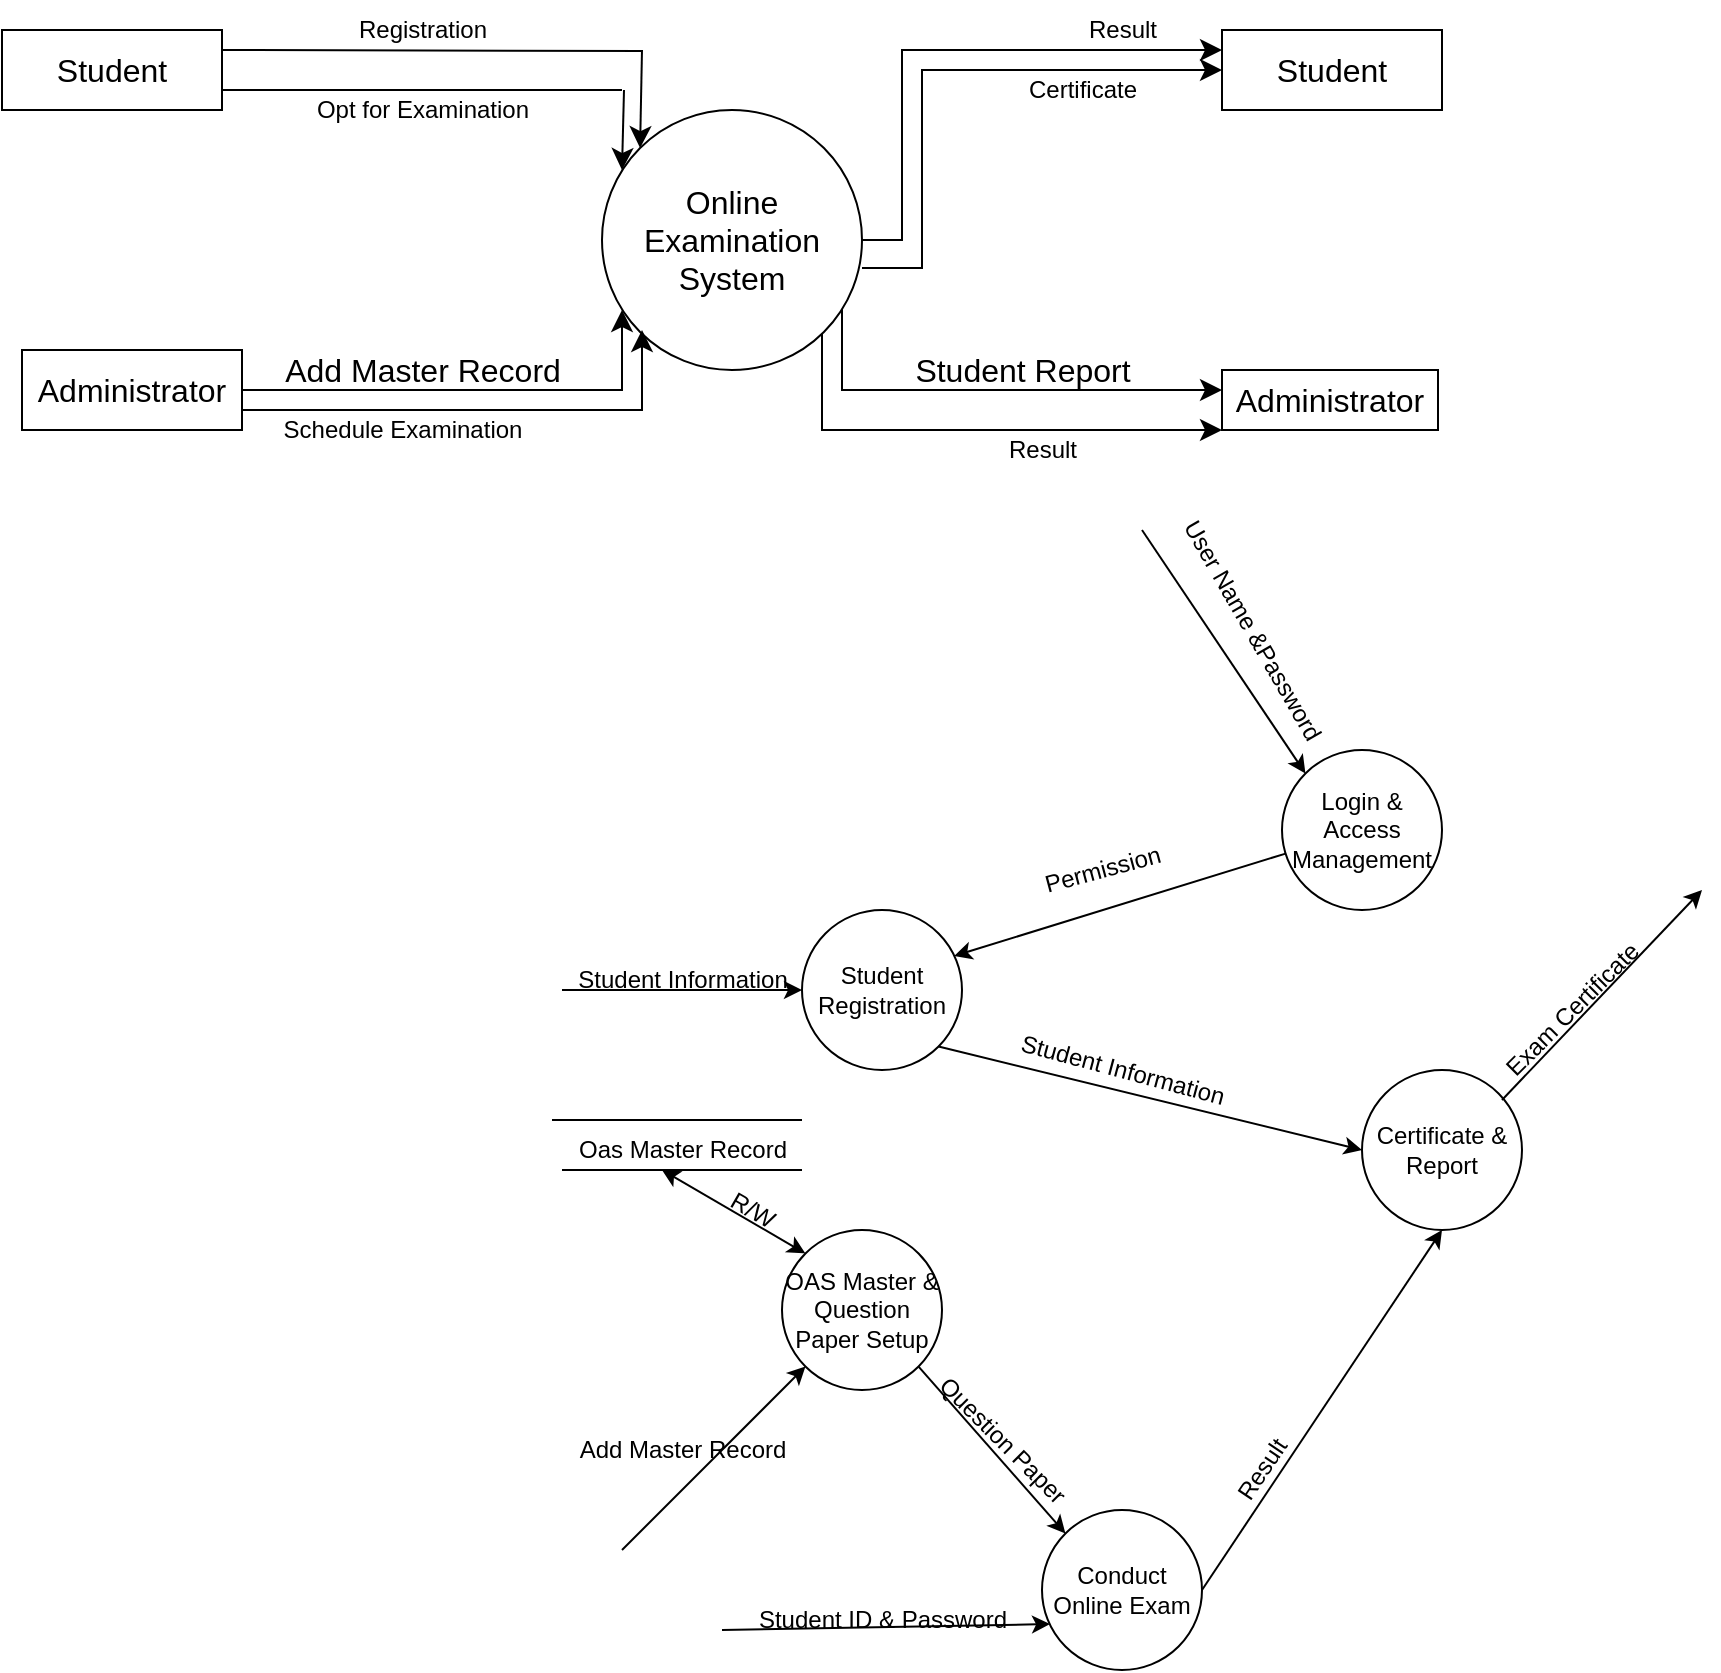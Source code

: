 <mxfile version="21.1.4" type="github">
  <diagram name="Page-1" id="45hINePPNABUSpbGqjVy">
    <mxGraphModel dx="1496" dy="924" grid="1" gridSize="10" guides="1" tooltips="1" connect="1" arrows="1" fold="1" page="1" pageScale="1" pageWidth="827" pageHeight="1169" math="0" shadow="0">
      <root>
        <mxCell id="0" />
        <mxCell id="1" parent="0" />
        <mxCell id="6jiHXf_fW9RHql4fyeyQ-5" value="Student" style="rounded=0;whiteSpace=wrap;html=1;fontSize=16;" parent="1" vertex="1">
          <mxGeometry x="-120" y="80" width="110" height="40" as="geometry" />
        </mxCell>
        <mxCell id="6jiHXf_fW9RHql4fyeyQ-6" value="Student" style="rounded=0;whiteSpace=wrap;html=1;fontSize=16;" parent="1" vertex="1">
          <mxGeometry x="490" y="80" width="110" height="40" as="geometry" />
        </mxCell>
        <mxCell id="6jiHXf_fW9RHql4fyeyQ-7" value="Administrator" style="rounded=0;whiteSpace=wrap;html=1;fontSize=16;" parent="1" vertex="1">
          <mxGeometry x="-110" y="240" width="110" height="40" as="geometry" />
        </mxCell>
        <mxCell id="6jiHXf_fW9RHql4fyeyQ-9" value="Administrator" style="rounded=0;whiteSpace=wrap;html=1;fontSize=16;" parent="1" vertex="1">
          <mxGeometry x="490" y="250" width="108" height="30" as="geometry" />
        </mxCell>
        <mxCell id="6jiHXf_fW9RHql4fyeyQ-11" value="Online Examination System" style="ellipse;whiteSpace=wrap;html=1;aspect=fixed;fontSize=16;" parent="1" vertex="1">
          <mxGeometry x="180" y="120" width="130" height="130" as="geometry" />
        </mxCell>
        <mxCell id="6jiHXf_fW9RHql4fyeyQ-12" value="" style="endArrow=none;html=1;rounded=0;fontSize=12;startSize=8;endSize=8;curved=1;exitX=1;exitY=0.25;exitDx=0;exitDy=0;" parent="1" source="6jiHXf_fW9RHql4fyeyQ-5" edge="1">
          <mxGeometry width="50" height="50" relative="1" as="geometry">
            <mxPoint x="130" y="90" as="sourcePoint" />
            <mxPoint x="200" y="90.5" as="targetPoint" />
          </mxGeometry>
        </mxCell>
        <mxCell id="6jiHXf_fW9RHql4fyeyQ-16" value="" style="endArrow=classic;html=1;rounded=0;fontSize=12;startSize=8;endSize=8;curved=1;entryX=0;entryY=0;entryDx=0;entryDy=0;" parent="1" target="6jiHXf_fW9RHql4fyeyQ-11" edge="1">
          <mxGeometry width="50" height="50" relative="1" as="geometry">
            <mxPoint x="200" y="90" as="sourcePoint" />
            <mxPoint x="200" y="130" as="targetPoint" />
          </mxGeometry>
        </mxCell>
        <mxCell id="6jiHXf_fW9RHql4fyeyQ-17" value="" style="endArrow=none;html=1;rounded=0;fontSize=12;startSize=8;endSize=8;curved=1;exitX=1;exitY=0.75;exitDx=0;exitDy=0;" parent="1" source="6jiHXf_fW9RHql4fyeyQ-5" edge="1">
          <mxGeometry width="50" height="50" relative="1" as="geometry">
            <mxPoint x="130" y="110" as="sourcePoint" />
            <mxPoint x="190" y="110" as="targetPoint" />
          </mxGeometry>
        </mxCell>
        <mxCell id="6jiHXf_fW9RHql4fyeyQ-20" value="" style="endArrow=classic;html=1;rounded=0;fontSize=12;startSize=8;endSize=8;curved=1;" parent="1" edge="1">
          <mxGeometry width="50" height="50" relative="1" as="geometry">
            <mxPoint x="191" y="110" as="sourcePoint" />
            <mxPoint x="190" y="150" as="targetPoint" />
          </mxGeometry>
        </mxCell>
        <mxCell id="6jiHXf_fW9RHql4fyeyQ-26" value="" style="edgeStyle=segmentEdgeStyle;endArrow=classic;html=1;curved=0;rounded=0;endSize=8;startSize=8;fontSize=12;exitX=1;exitY=0.5;exitDx=0;exitDy=0;" parent="1" source="6jiHXf_fW9RHql4fyeyQ-7" edge="1">
          <mxGeometry width="50" height="50" relative="1" as="geometry">
            <mxPoint x="140" y="260" as="sourcePoint" />
            <mxPoint x="190" y="220" as="targetPoint" />
            <Array as="points">
              <mxPoint x="190" y="260" />
            </Array>
          </mxGeometry>
        </mxCell>
        <mxCell id="6jiHXf_fW9RHql4fyeyQ-28" value="" style="edgeStyle=elbowEdgeStyle;elbow=horizontal;endArrow=classic;html=1;curved=0;rounded=0;endSize=8;startSize=8;fontSize=12;entryX=0;entryY=0.25;entryDx=0;entryDy=0;" parent="1" source="6jiHXf_fW9RHql4fyeyQ-11" target="6jiHXf_fW9RHql4fyeyQ-6" edge="1">
          <mxGeometry width="50" height="50" relative="1" as="geometry">
            <mxPoint x="310" y="140" as="sourcePoint" />
            <mxPoint x="360" y="90" as="targetPoint" />
            <Array as="points">
              <mxPoint x="330" y="90" />
            </Array>
          </mxGeometry>
        </mxCell>
        <mxCell id="6jiHXf_fW9RHql4fyeyQ-29" value="" style="edgeStyle=elbowEdgeStyle;elbow=horizontal;endArrow=classic;html=1;curved=0;rounded=0;endSize=8;startSize=8;fontSize=12;exitX=1;exitY=0.608;exitDx=0;exitDy=0;exitPerimeter=0;entryX=0;entryY=0.5;entryDx=0;entryDy=0;" parent="1" source="6jiHXf_fW9RHql4fyeyQ-11" target="6jiHXf_fW9RHql4fyeyQ-6" edge="1">
          <mxGeometry width="50" height="50" relative="1" as="geometry">
            <mxPoint x="320" y="195" as="sourcePoint" />
            <mxPoint x="360" y="100" as="targetPoint" />
            <Array as="points">
              <mxPoint x="340" y="190" />
              <mxPoint x="330" y="195" />
            </Array>
          </mxGeometry>
        </mxCell>
        <mxCell id="6jiHXf_fW9RHql4fyeyQ-30" value="" style="edgeStyle=segmentEdgeStyle;endArrow=classic;html=1;curved=0;rounded=0;endSize=8;startSize=8;fontSize=12;exitX=1;exitY=0.75;exitDx=0;exitDy=0;" parent="1" source="6jiHXf_fW9RHql4fyeyQ-7" edge="1">
          <mxGeometry width="50" height="50" relative="1" as="geometry">
            <mxPoint x="130" y="270" as="sourcePoint" />
            <mxPoint x="200" y="230" as="targetPoint" />
            <Array as="points">
              <mxPoint x="200" y="270" />
            </Array>
          </mxGeometry>
        </mxCell>
        <mxCell id="6jiHXf_fW9RHql4fyeyQ-32" value="" style="edgeStyle=segmentEdgeStyle;endArrow=classic;html=1;curved=0;rounded=0;endSize=8;startSize=8;fontSize=12;entryX=0;entryY=1;entryDx=0;entryDy=0;" parent="1" source="6jiHXf_fW9RHql4fyeyQ-11" target="6jiHXf_fW9RHql4fyeyQ-9" edge="1">
          <mxGeometry width="50" height="50" relative="1" as="geometry">
            <mxPoint x="290" y="230" as="sourcePoint" />
            <mxPoint x="330" y="280" as="targetPoint" />
            <Array as="points">
              <mxPoint x="290" y="280" />
            </Array>
          </mxGeometry>
        </mxCell>
        <mxCell id="6jiHXf_fW9RHql4fyeyQ-33" value="" style="edgeStyle=segmentEdgeStyle;endArrow=classic;html=1;curved=0;rounded=0;endSize=8;startSize=8;fontSize=12;" parent="1" source="6jiHXf_fW9RHql4fyeyQ-11" target="6jiHXf_fW9RHql4fyeyQ-9" edge="1">
          <mxGeometry width="50" height="50" relative="1" as="geometry">
            <mxPoint x="300" y="220" as="sourcePoint" />
            <mxPoint x="600" y="265" as="targetPoint" />
            <Array as="points">
              <mxPoint x="300" y="260" />
            </Array>
          </mxGeometry>
        </mxCell>
        <mxCell id="6jiHXf_fW9RHql4fyeyQ-41" value="Add Master Record" style="text;html=1;align=center;verticalAlign=middle;resizable=0;points=[];autosize=1;strokeColor=none;fillColor=none;fontSize=16;" parent="1" vertex="1">
          <mxGeometry x="10" y="235" width="160" height="30" as="geometry" />
        </mxCell>
        <mxCell id="6jiHXf_fW9RHql4fyeyQ-42" value="Student Report" style="text;html=1;align=center;verticalAlign=middle;resizable=0;points=[];autosize=1;strokeColor=none;fillColor=none;fontSize=16;" parent="1" vertex="1">
          <mxGeometry x="325" y="235" width="130" height="30" as="geometry" />
        </mxCell>
        <mxCell id="W-ZlPOcfFxKbl8zPS86R-1" value="Result" style="text;html=1;align=center;verticalAlign=middle;resizable=0;points=[];autosize=1;strokeColor=none;fillColor=none;" parent="1" vertex="1">
          <mxGeometry x="370" y="275" width="60" height="30" as="geometry" />
        </mxCell>
        <mxCell id="W-ZlPOcfFxKbl8zPS86R-3" value="Schedule Examination" style="text;html=1;align=center;verticalAlign=middle;resizable=0;points=[];autosize=1;strokeColor=none;fillColor=none;" parent="1" vertex="1">
          <mxGeometry x="10" y="265" width="140" height="30" as="geometry" />
        </mxCell>
        <mxCell id="W-ZlPOcfFxKbl8zPS86R-4" value="Registration" style="text;html=1;align=center;verticalAlign=middle;resizable=0;points=[];autosize=1;strokeColor=none;fillColor=none;" parent="1" vertex="1">
          <mxGeometry x="45" y="65" width="90" height="30" as="geometry" />
        </mxCell>
        <mxCell id="W-ZlPOcfFxKbl8zPS86R-5" value="Result" style="text;html=1;align=center;verticalAlign=middle;resizable=0;points=[];autosize=1;strokeColor=none;fillColor=none;" parent="1" vertex="1">
          <mxGeometry x="410" y="65" width="60" height="30" as="geometry" />
        </mxCell>
        <mxCell id="W-ZlPOcfFxKbl8zPS86R-6" value="Opt for Examination" style="text;html=1;align=center;verticalAlign=middle;resizable=0;points=[];autosize=1;strokeColor=none;fillColor=none;" parent="1" vertex="1">
          <mxGeometry x="25" y="105" width="130" height="30" as="geometry" />
        </mxCell>
        <mxCell id="W-ZlPOcfFxKbl8zPS86R-7" value="Certificate" style="text;html=1;align=center;verticalAlign=middle;resizable=0;points=[];autosize=1;strokeColor=none;fillColor=none;" parent="1" vertex="1">
          <mxGeometry x="380" y="95" width="80" height="30" as="geometry" />
        </mxCell>
        <mxCell id="djzAmgvzjJKcPBPGHoLH-2" value="Login &amp;amp; Access Management" style="ellipse;whiteSpace=wrap;html=1;aspect=fixed;" vertex="1" parent="1">
          <mxGeometry x="520" y="440" width="80" height="80" as="geometry" />
        </mxCell>
        <mxCell id="djzAmgvzjJKcPBPGHoLH-3" value="OAS Master &amp;amp; Question Paper Setup" style="ellipse;whiteSpace=wrap;html=1;aspect=fixed;" vertex="1" parent="1">
          <mxGeometry x="270" y="680" width="80" height="80" as="geometry" />
        </mxCell>
        <mxCell id="djzAmgvzjJKcPBPGHoLH-4" value="Conduct Online Exam" style="ellipse;whiteSpace=wrap;html=1;aspect=fixed;" vertex="1" parent="1">
          <mxGeometry x="400" y="820" width="80" height="80" as="geometry" />
        </mxCell>
        <mxCell id="djzAmgvzjJKcPBPGHoLH-5" value="Certificate &amp;amp; Report" style="ellipse;whiteSpace=wrap;html=1;aspect=fixed;" vertex="1" parent="1">
          <mxGeometry x="560" y="600" width="80" height="80" as="geometry" />
        </mxCell>
        <mxCell id="djzAmgvzjJKcPBPGHoLH-6" value="Student Registration" style="ellipse;whiteSpace=wrap;html=1;aspect=fixed;" vertex="1" parent="1">
          <mxGeometry x="280" y="520" width="80" height="80" as="geometry" />
        </mxCell>
        <mxCell id="djzAmgvzjJKcPBPGHoLH-7" value="" style="endArrow=classic;html=1;rounded=0;entryX=0;entryY=0;entryDx=0;entryDy=0;" edge="1" parent="1" target="djzAmgvzjJKcPBPGHoLH-2">
          <mxGeometry width="50" height="50" relative="1" as="geometry">
            <mxPoint x="450" y="330" as="sourcePoint" />
            <mxPoint x="500" y="330" as="targetPoint" />
          </mxGeometry>
        </mxCell>
        <mxCell id="djzAmgvzjJKcPBPGHoLH-8" value="" style="endArrow=classic;html=1;rounded=0;entryX=0.95;entryY=0.288;entryDx=0;entryDy=0;entryPerimeter=0;" edge="1" parent="1" source="djzAmgvzjJKcPBPGHoLH-2" target="djzAmgvzjJKcPBPGHoLH-6">
          <mxGeometry width="50" height="50" relative="1" as="geometry">
            <mxPoint x="410" y="640" as="sourcePoint" />
            <mxPoint x="350" y="550" as="targetPoint" />
          </mxGeometry>
        </mxCell>
        <mxCell id="djzAmgvzjJKcPBPGHoLH-9" value="" style="endArrow=classic;html=1;rounded=0;entryX=0;entryY=0.5;entryDx=0;entryDy=0;exitX=1;exitY=1;exitDx=0;exitDy=0;" edge="1" parent="1" source="djzAmgvzjJKcPBPGHoLH-6" target="djzAmgvzjJKcPBPGHoLH-5">
          <mxGeometry width="50" height="50" relative="1" as="geometry">
            <mxPoint x="410" y="640" as="sourcePoint" />
            <mxPoint x="460" y="590" as="targetPoint" />
          </mxGeometry>
        </mxCell>
        <mxCell id="djzAmgvzjJKcPBPGHoLH-10" value="" style="endArrow=classic;html=1;rounded=0;entryX=0;entryY=0;entryDx=0;entryDy=0;exitX=1;exitY=1;exitDx=0;exitDy=0;" edge="1" parent="1" source="djzAmgvzjJKcPBPGHoLH-3" target="djzAmgvzjJKcPBPGHoLH-4">
          <mxGeometry width="50" height="50" relative="1" as="geometry">
            <mxPoint x="410" y="640" as="sourcePoint" />
            <mxPoint x="460" y="590" as="targetPoint" />
          </mxGeometry>
        </mxCell>
        <mxCell id="djzAmgvzjJKcPBPGHoLH-11" value="" style="endArrow=classic;html=1;rounded=0;entryX=0.5;entryY=1;entryDx=0;entryDy=0;exitX=1;exitY=0.5;exitDx=0;exitDy=0;" edge="1" parent="1" source="djzAmgvzjJKcPBPGHoLH-4" target="djzAmgvzjJKcPBPGHoLH-5">
          <mxGeometry width="50" height="50" relative="1" as="geometry">
            <mxPoint x="480" y="850" as="sourcePoint" />
            <mxPoint x="530" y="800" as="targetPoint" />
          </mxGeometry>
        </mxCell>
        <mxCell id="djzAmgvzjJKcPBPGHoLH-12" value="" style="endArrow=classic;html=1;rounded=0;entryX=0.05;entryY=0.713;entryDx=0;entryDy=0;entryPerimeter=0;" edge="1" parent="1" target="djzAmgvzjJKcPBPGHoLH-4">
          <mxGeometry width="50" height="50" relative="1" as="geometry">
            <mxPoint x="240" y="880" as="sourcePoint" />
            <mxPoint x="330" y="835" as="targetPoint" />
          </mxGeometry>
        </mxCell>
        <mxCell id="djzAmgvzjJKcPBPGHoLH-13" value="User Name &amp;amp;Password" style="text;html=1;align=center;verticalAlign=middle;resizable=0;points=[];autosize=1;strokeColor=none;fillColor=none;rotation=60;" vertex="1" parent="1">
          <mxGeometry x="430" y="365" width="150" height="30" as="geometry" />
        </mxCell>
        <mxCell id="djzAmgvzjJKcPBPGHoLH-15" value="Permission" style="text;html=1;align=center;verticalAlign=middle;resizable=0;points=[];autosize=1;strokeColor=none;fillColor=none;rotation=-15;" vertex="1" parent="1">
          <mxGeometry x="390" y="485" width="80" height="30" as="geometry" />
        </mxCell>
        <mxCell id="djzAmgvzjJKcPBPGHoLH-16" value="" style="endArrow=classic;html=1;rounded=0;entryX=0;entryY=0.5;entryDx=0;entryDy=0;" edge="1" parent="1" target="djzAmgvzjJKcPBPGHoLH-6">
          <mxGeometry width="50" height="50" relative="1" as="geometry">
            <mxPoint x="160" y="560" as="sourcePoint" />
            <mxPoint x="260" y="550" as="targetPoint" />
          </mxGeometry>
        </mxCell>
        <mxCell id="djzAmgvzjJKcPBPGHoLH-17" value="Student Information" style="text;html=1;align=center;verticalAlign=middle;resizable=0;points=[];autosize=1;strokeColor=none;fillColor=none;" vertex="1" parent="1">
          <mxGeometry x="155" y="540" width="130" height="30" as="geometry" />
        </mxCell>
        <mxCell id="djzAmgvzjJKcPBPGHoLH-19" value="Student Information&lt;br&gt;" style="text;html=1;align=center;verticalAlign=middle;resizable=0;points=[];autosize=1;strokeColor=none;fillColor=none;rotation=15;" vertex="1" parent="1">
          <mxGeometry x="375" y="585" width="130" height="30" as="geometry" />
        </mxCell>
        <mxCell id="djzAmgvzjJKcPBPGHoLH-20" value="" style="endArrow=classic;html=1;rounded=0;" edge="1" parent="1">
          <mxGeometry width="50" height="50" relative="1" as="geometry">
            <mxPoint x="630" y="615" as="sourcePoint" />
            <mxPoint x="730" y="510" as="targetPoint" />
          </mxGeometry>
        </mxCell>
        <mxCell id="djzAmgvzjJKcPBPGHoLH-21" value="Exam Certificate" style="text;html=1;align=center;verticalAlign=middle;resizable=0;points=[];autosize=1;strokeColor=none;fillColor=none;rotation=-45;" vertex="1" parent="1">
          <mxGeometry x="610" y="555" width="110" height="30" as="geometry" />
        </mxCell>
        <mxCell id="djzAmgvzjJKcPBPGHoLH-22" value="Result" style="text;html=1;align=center;verticalAlign=middle;resizable=0;points=[];autosize=1;strokeColor=none;fillColor=none;rotation=-56;" vertex="1" parent="1">
          <mxGeometry x="480" y="785" width="60" height="30" as="geometry" />
        </mxCell>
        <mxCell id="djzAmgvzjJKcPBPGHoLH-24" value="Question Paper" style="text;html=1;align=center;verticalAlign=middle;resizable=0;points=[];autosize=1;strokeColor=none;fillColor=none;rotation=45;" vertex="1" parent="1">
          <mxGeometry x="325" y="770" width="110" height="30" as="geometry" />
        </mxCell>
        <mxCell id="djzAmgvzjJKcPBPGHoLH-25" value="Student ID &amp;amp; Password" style="text;html=1;align=center;verticalAlign=middle;resizable=0;points=[];autosize=1;strokeColor=none;fillColor=none;" vertex="1" parent="1">
          <mxGeometry x="245" y="860" width="150" height="30" as="geometry" />
        </mxCell>
        <mxCell id="djzAmgvzjJKcPBPGHoLH-26" value="" style="endArrow=classic;startArrow=classic;html=1;rounded=0;entryX=0;entryY=0;entryDx=0;entryDy=0;" edge="1" parent="1" target="djzAmgvzjJKcPBPGHoLH-3">
          <mxGeometry width="50" height="50" relative="1" as="geometry">
            <mxPoint x="210" y="650" as="sourcePoint" />
            <mxPoint x="300" y="640" as="targetPoint" />
          </mxGeometry>
        </mxCell>
        <mxCell id="djzAmgvzjJKcPBPGHoLH-27" value="" style="endArrow=none;html=1;rounded=0;" edge="1" parent="1">
          <mxGeometry width="50" height="50" relative="1" as="geometry">
            <mxPoint x="280" y="650" as="sourcePoint" />
            <mxPoint x="160" y="650" as="targetPoint" />
          </mxGeometry>
        </mxCell>
        <mxCell id="djzAmgvzjJKcPBPGHoLH-28" value="" style="endArrow=none;html=1;rounded=0;" edge="1" parent="1">
          <mxGeometry width="50" height="50" relative="1" as="geometry">
            <mxPoint x="155" y="625" as="sourcePoint" />
            <mxPoint x="280" y="625" as="targetPoint" />
          </mxGeometry>
        </mxCell>
        <mxCell id="djzAmgvzjJKcPBPGHoLH-29" value="Oas Master Record" style="text;html=1;align=center;verticalAlign=middle;resizable=0;points=[];autosize=1;strokeColor=none;fillColor=none;" vertex="1" parent="1">
          <mxGeometry x="155" y="625" width="130" height="30" as="geometry" />
        </mxCell>
        <mxCell id="djzAmgvzjJKcPBPGHoLH-30" value="R/W" style="text;html=1;align=center;verticalAlign=middle;resizable=0;points=[];autosize=1;strokeColor=none;fillColor=none;rotation=30;" vertex="1" parent="1">
          <mxGeometry x="230" y="655" width="50" height="30" as="geometry" />
        </mxCell>
        <mxCell id="djzAmgvzjJKcPBPGHoLH-31" value="" style="endArrow=classic;html=1;rounded=0;entryX=0;entryY=1;entryDx=0;entryDy=0;" edge="1" parent="1" target="djzAmgvzjJKcPBPGHoLH-3">
          <mxGeometry width="50" height="50" relative="1" as="geometry">
            <mxPoint x="190" y="840" as="sourcePoint" />
            <mxPoint x="410" y="710" as="targetPoint" />
          </mxGeometry>
        </mxCell>
        <mxCell id="djzAmgvzjJKcPBPGHoLH-32" value="Add Master Record" style="text;html=1;align=center;verticalAlign=middle;resizable=0;points=[];autosize=1;strokeColor=none;fillColor=none;" vertex="1" parent="1">
          <mxGeometry x="155" y="775" width="130" height="30" as="geometry" />
        </mxCell>
      </root>
    </mxGraphModel>
  </diagram>
</mxfile>
